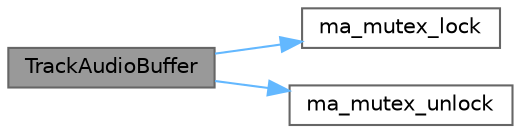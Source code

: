 digraph "TrackAudioBuffer"
{
 // LATEX_PDF_SIZE
  bgcolor="transparent";
  edge [fontname=Helvetica,fontsize=10,labelfontname=Helvetica,labelfontsize=10];
  node [fontname=Helvetica,fontsize=10,shape=box,height=0.2,width=0.4];
  rankdir="LR";
  Node1 [id="Node000001",label="TrackAudioBuffer",height=0.2,width=0.4,color="gray40", fillcolor="grey60", style="filled", fontcolor="black",tooltip=" "];
  Node1 -> Node2 [id="edge5_Node000001_Node000002",color="steelblue1",style="solid",tooltip=" "];
  Node2 [id="Node000002",label="ma_mutex_lock",height=0.2,width=0.4,color="grey40", fillcolor="white", style="filled",URL="$_classes_2lib_2external_2miniaudio_8h.html#a5d8aeed0e717c641c352764709c32312",tooltip=" "];
  Node1 -> Node3 [id="edge6_Node000001_Node000003",color="steelblue1",style="solid",tooltip=" "];
  Node3 [id="Node000003",label="ma_mutex_unlock",height=0.2,width=0.4,color="grey40", fillcolor="white", style="filled",URL="$_classes_2lib_2external_2miniaudio_8h.html#a12009edd971099a6787441e140e0efef",tooltip=" "];
}
